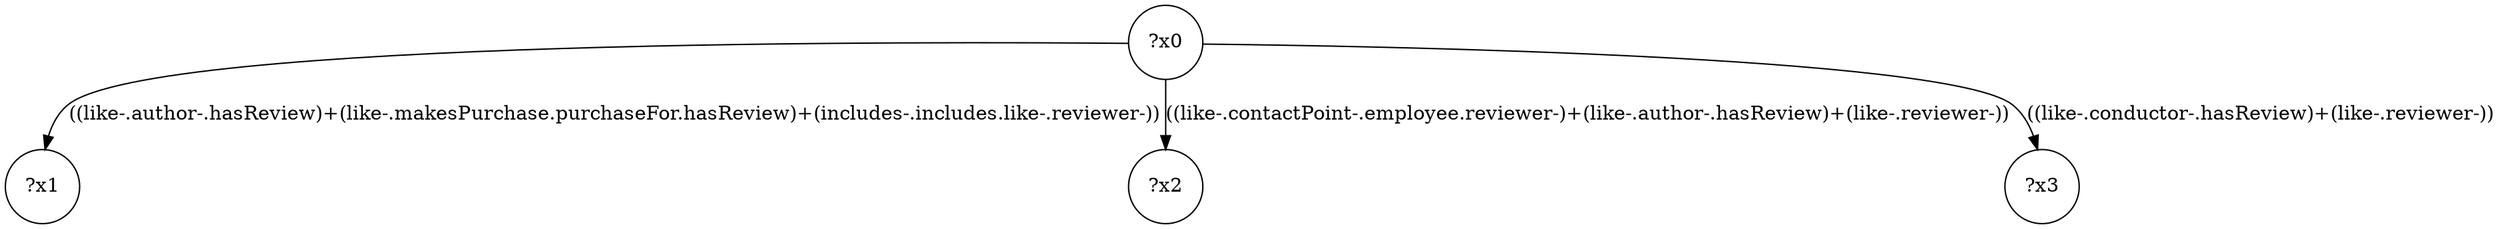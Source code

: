 digraph g {
	x0 [shape=circle, label="?x0"];
	x1 [shape=circle, label="?x1"];
	x0 -> x1 [label="((like-.author-.hasReview)+(like-.makesPurchase.purchaseFor.hasReview)+(includes-.includes.like-.reviewer-))"];
	x2 [shape=circle, label="?x2"];
	x0 -> x2 [label="((like-.contactPoint-.employee.reviewer-)+(like-.author-.hasReview)+(like-.reviewer-))"];
	x3 [shape=circle, label="?x3"];
	x0 -> x3 [label="((like-.conductor-.hasReview)+(like-.reviewer-))"];
}
